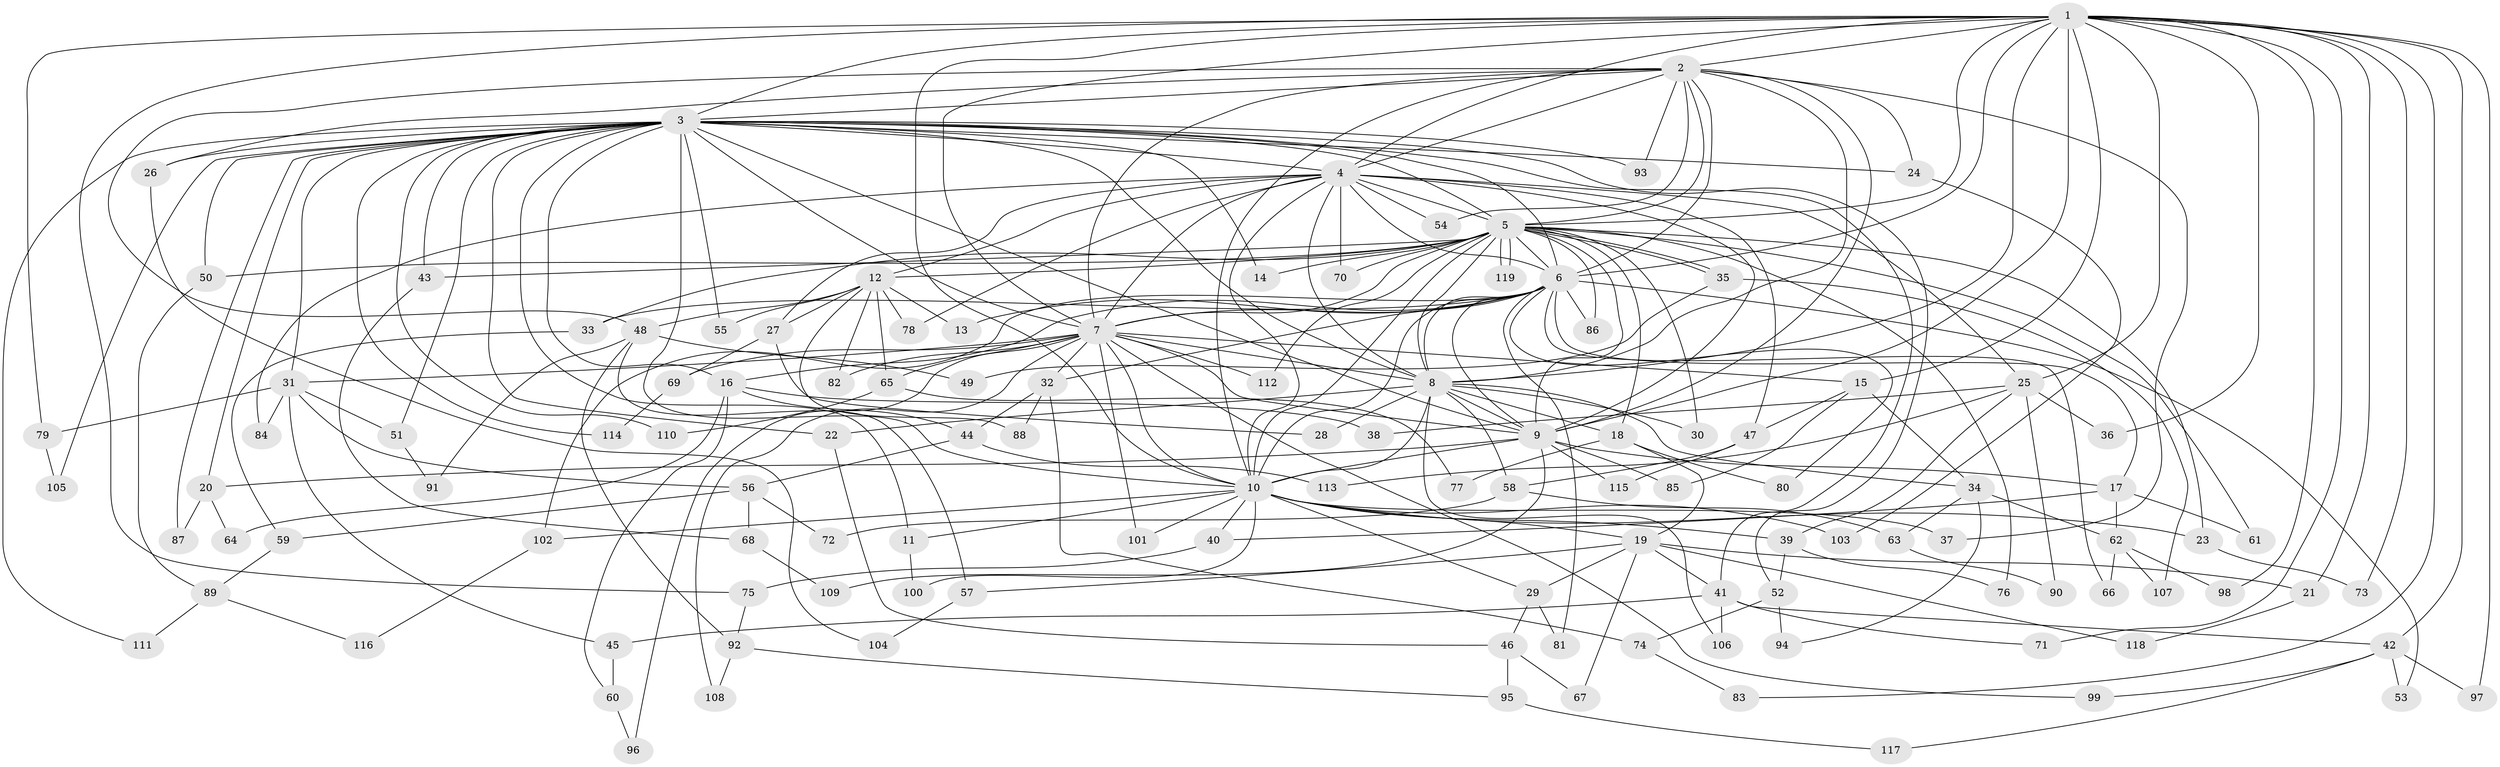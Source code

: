 // coarse degree distribution, {39: 0.012048192771084338, 15: 0.012048192771084338, 18: 0.012048192771084338, 1: 0.04819277108433735, 5: 0.08433734939759036, 3: 0.18072289156626506, 7: 0.03614457831325301, 2: 0.4819277108433735, 4: 0.08433734939759036, 6: 0.03614457831325301, 13: 0.012048192771084338}
// Generated by graph-tools (version 1.1) at 2025/46/03/04/25 21:46:58]
// undirected, 119 vertices, 263 edges
graph export_dot {
graph [start="1"]
  node [color=gray90,style=filled];
  1;
  2;
  3;
  4;
  5;
  6;
  7;
  8;
  9;
  10;
  11;
  12;
  13;
  14;
  15;
  16;
  17;
  18;
  19;
  20;
  21;
  22;
  23;
  24;
  25;
  26;
  27;
  28;
  29;
  30;
  31;
  32;
  33;
  34;
  35;
  36;
  37;
  38;
  39;
  40;
  41;
  42;
  43;
  44;
  45;
  46;
  47;
  48;
  49;
  50;
  51;
  52;
  53;
  54;
  55;
  56;
  57;
  58;
  59;
  60;
  61;
  62;
  63;
  64;
  65;
  66;
  67;
  68;
  69;
  70;
  71;
  72;
  73;
  74;
  75;
  76;
  77;
  78;
  79;
  80;
  81;
  82;
  83;
  84;
  85;
  86;
  87;
  88;
  89;
  90;
  91;
  92;
  93;
  94;
  95;
  96;
  97;
  98;
  99;
  100;
  101;
  102;
  103;
  104;
  105;
  106;
  107;
  108;
  109;
  110;
  111;
  112;
  113;
  114;
  115;
  116;
  117;
  118;
  119;
  1 -- 2;
  1 -- 3;
  1 -- 4;
  1 -- 5;
  1 -- 6;
  1 -- 7;
  1 -- 8;
  1 -- 9;
  1 -- 10;
  1 -- 15;
  1 -- 21;
  1 -- 25;
  1 -- 36;
  1 -- 42;
  1 -- 71;
  1 -- 73;
  1 -- 75;
  1 -- 79;
  1 -- 83;
  1 -- 97;
  1 -- 98;
  2 -- 3;
  2 -- 4;
  2 -- 5;
  2 -- 6;
  2 -- 7;
  2 -- 8;
  2 -- 9;
  2 -- 10;
  2 -- 24;
  2 -- 26;
  2 -- 37;
  2 -- 48;
  2 -- 54;
  2 -- 93;
  3 -- 4;
  3 -- 5;
  3 -- 6;
  3 -- 7;
  3 -- 8;
  3 -- 9;
  3 -- 10;
  3 -- 11;
  3 -- 14;
  3 -- 16;
  3 -- 20;
  3 -- 22;
  3 -- 24;
  3 -- 26;
  3 -- 31;
  3 -- 41;
  3 -- 43;
  3 -- 50;
  3 -- 51;
  3 -- 52;
  3 -- 55;
  3 -- 87;
  3 -- 93;
  3 -- 105;
  3 -- 110;
  3 -- 111;
  3 -- 114;
  4 -- 5;
  4 -- 6;
  4 -- 7;
  4 -- 8;
  4 -- 9;
  4 -- 10;
  4 -- 12;
  4 -- 25;
  4 -- 27;
  4 -- 47;
  4 -- 54;
  4 -- 70;
  4 -- 78;
  4 -- 84;
  5 -- 6;
  5 -- 7;
  5 -- 8;
  5 -- 9;
  5 -- 10;
  5 -- 12;
  5 -- 14;
  5 -- 18;
  5 -- 23;
  5 -- 30;
  5 -- 33;
  5 -- 35;
  5 -- 35;
  5 -- 43;
  5 -- 50;
  5 -- 61;
  5 -- 70;
  5 -- 76;
  5 -- 86;
  5 -- 112;
  5 -- 119;
  5 -- 119;
  6 -- 7;
  6 -- 8;
  6 -- 9;
  6 -- 10;
  6 -- 13;
  6 -- 16;
  6 -- 17;
  6 -- 32;
  6 -- 33;
  6 -- 53;
  6 -- 66;
  6 -- 80;
  6 -- 81;
  6 -- 86;
  6 -- 102;
  7 -- 8;
  7 -- 9;
  7 -- 10;
  7 -- 15;
  7 -- 31;
  7 -- 32;
  7 -- 65;
  7 -- 69;
  7 -- 82;
  7 -- 96;
  7 -- 99;
  7 -- 101;
  7 -- 108;
  7 -- 112;
  8 -- 9;
  8 -- 10;
  8 -- 18;
  8 -- 22;
  8 -- 28;
  8 -- 30;
  8 -- 34;
  8 -- 58;
  8 -- 106;
  9 -- 10;
  9 -- 17;
  9 -- 20;
  9 -- 85;
  9 -- 109;
  9 -- 115;
  10 -- 11;
  10 -- 19;
  10 -- 23;
  10 -- 29;
  10 -- 37;
  10 -- 39;
  10 -- 40;
  10 -- 100;
  10 -- 101;
  10 -- 102;
  10 -- 103;
  11 -- 100;
  12 -- 13;
  12 -- 27;
  12 -- 48;
  12 -- 55;
  12 -- 65;
  12 -- 78;
  12 -- 82;
  12 -- 88;
  15 -- 34;
  15 -- 47;
  15 -- 85;
  16 -- 38;
  16 -- 44;
  16 -- 60;
  16 -- 64;
  17 -- 40;
  17 -- 61;
  17 -- 62;
  18 -- 19;
  18 -- 77;
  18 -- 80;
  19 -- 21;
  19 -- 29;
  19 -- 41;
  19 -- 57;
  19 -- 67;
  19 -- 118;
  20 -- 64;
  20 -- 87;
  21 -- 118;
  22 -- 46;
  23 -- 73;
  24 -- 103;
  25 -- 36;
  25 -- 38;
  25 -- 39;
  25 -- 90;
  25 -- 113;
  26 -- 104;
  27 -- 28;
  27 -- 69;
  29 -- 46;
  29 -- 81;
  31 -- 45;
  31 -- 51;
  31 -- 56;
  31 -- 79;
  31 -- 84;
  32 -- 44;
  32 -- 74;
  32 -- 88;
  33 -- 59;
  34 -- 62;
  34 -- 63;
  34 -- 94;
  35 -- 49;
  35 -- 107;
  39 -- 52;
  39 -- 76;
  40 -- 75;
  41 -- 42;
  41 -- 45;
  41 -- 71;
  41 -- 106;
  42 -- 53;
  42 -- 97;
  42 -- 99;
  42 -- 117;
  43 -- 68;
  44 -- 56;
  44 -- 113;
  45 -- 60;
  46 -- 67;
  46 -- 95;
  47 -- 58;
  47 -- 115;
  48 -- 49;
  48 -- 57;
  48 -- 91;
  48 -- 92;
  50 -- 89;
  51 -- 91;
  52 -- 74;
  52 -- 94;
  56 -- 59;
  56 -- 68;
  56 -- 72;
  57 -- 104;
  58 -- 63;
  58 -- 72;
  59 -- 89;
  60 -- 96;
  62 -- 66;
  62 -- 98;
  62 -- 107;
  63 -- 90;
  65 -- 77;
  65 -- 110;
  68 -- 109;
  69 -- 114;
  74 -- 83;
  75 -- 92;
  79 -- 105;
  89 -- 111;
  89 -- 116;
  92 -- 95;
  92 -- 108;
  95 -- 117;
  102 -- 116;
}
